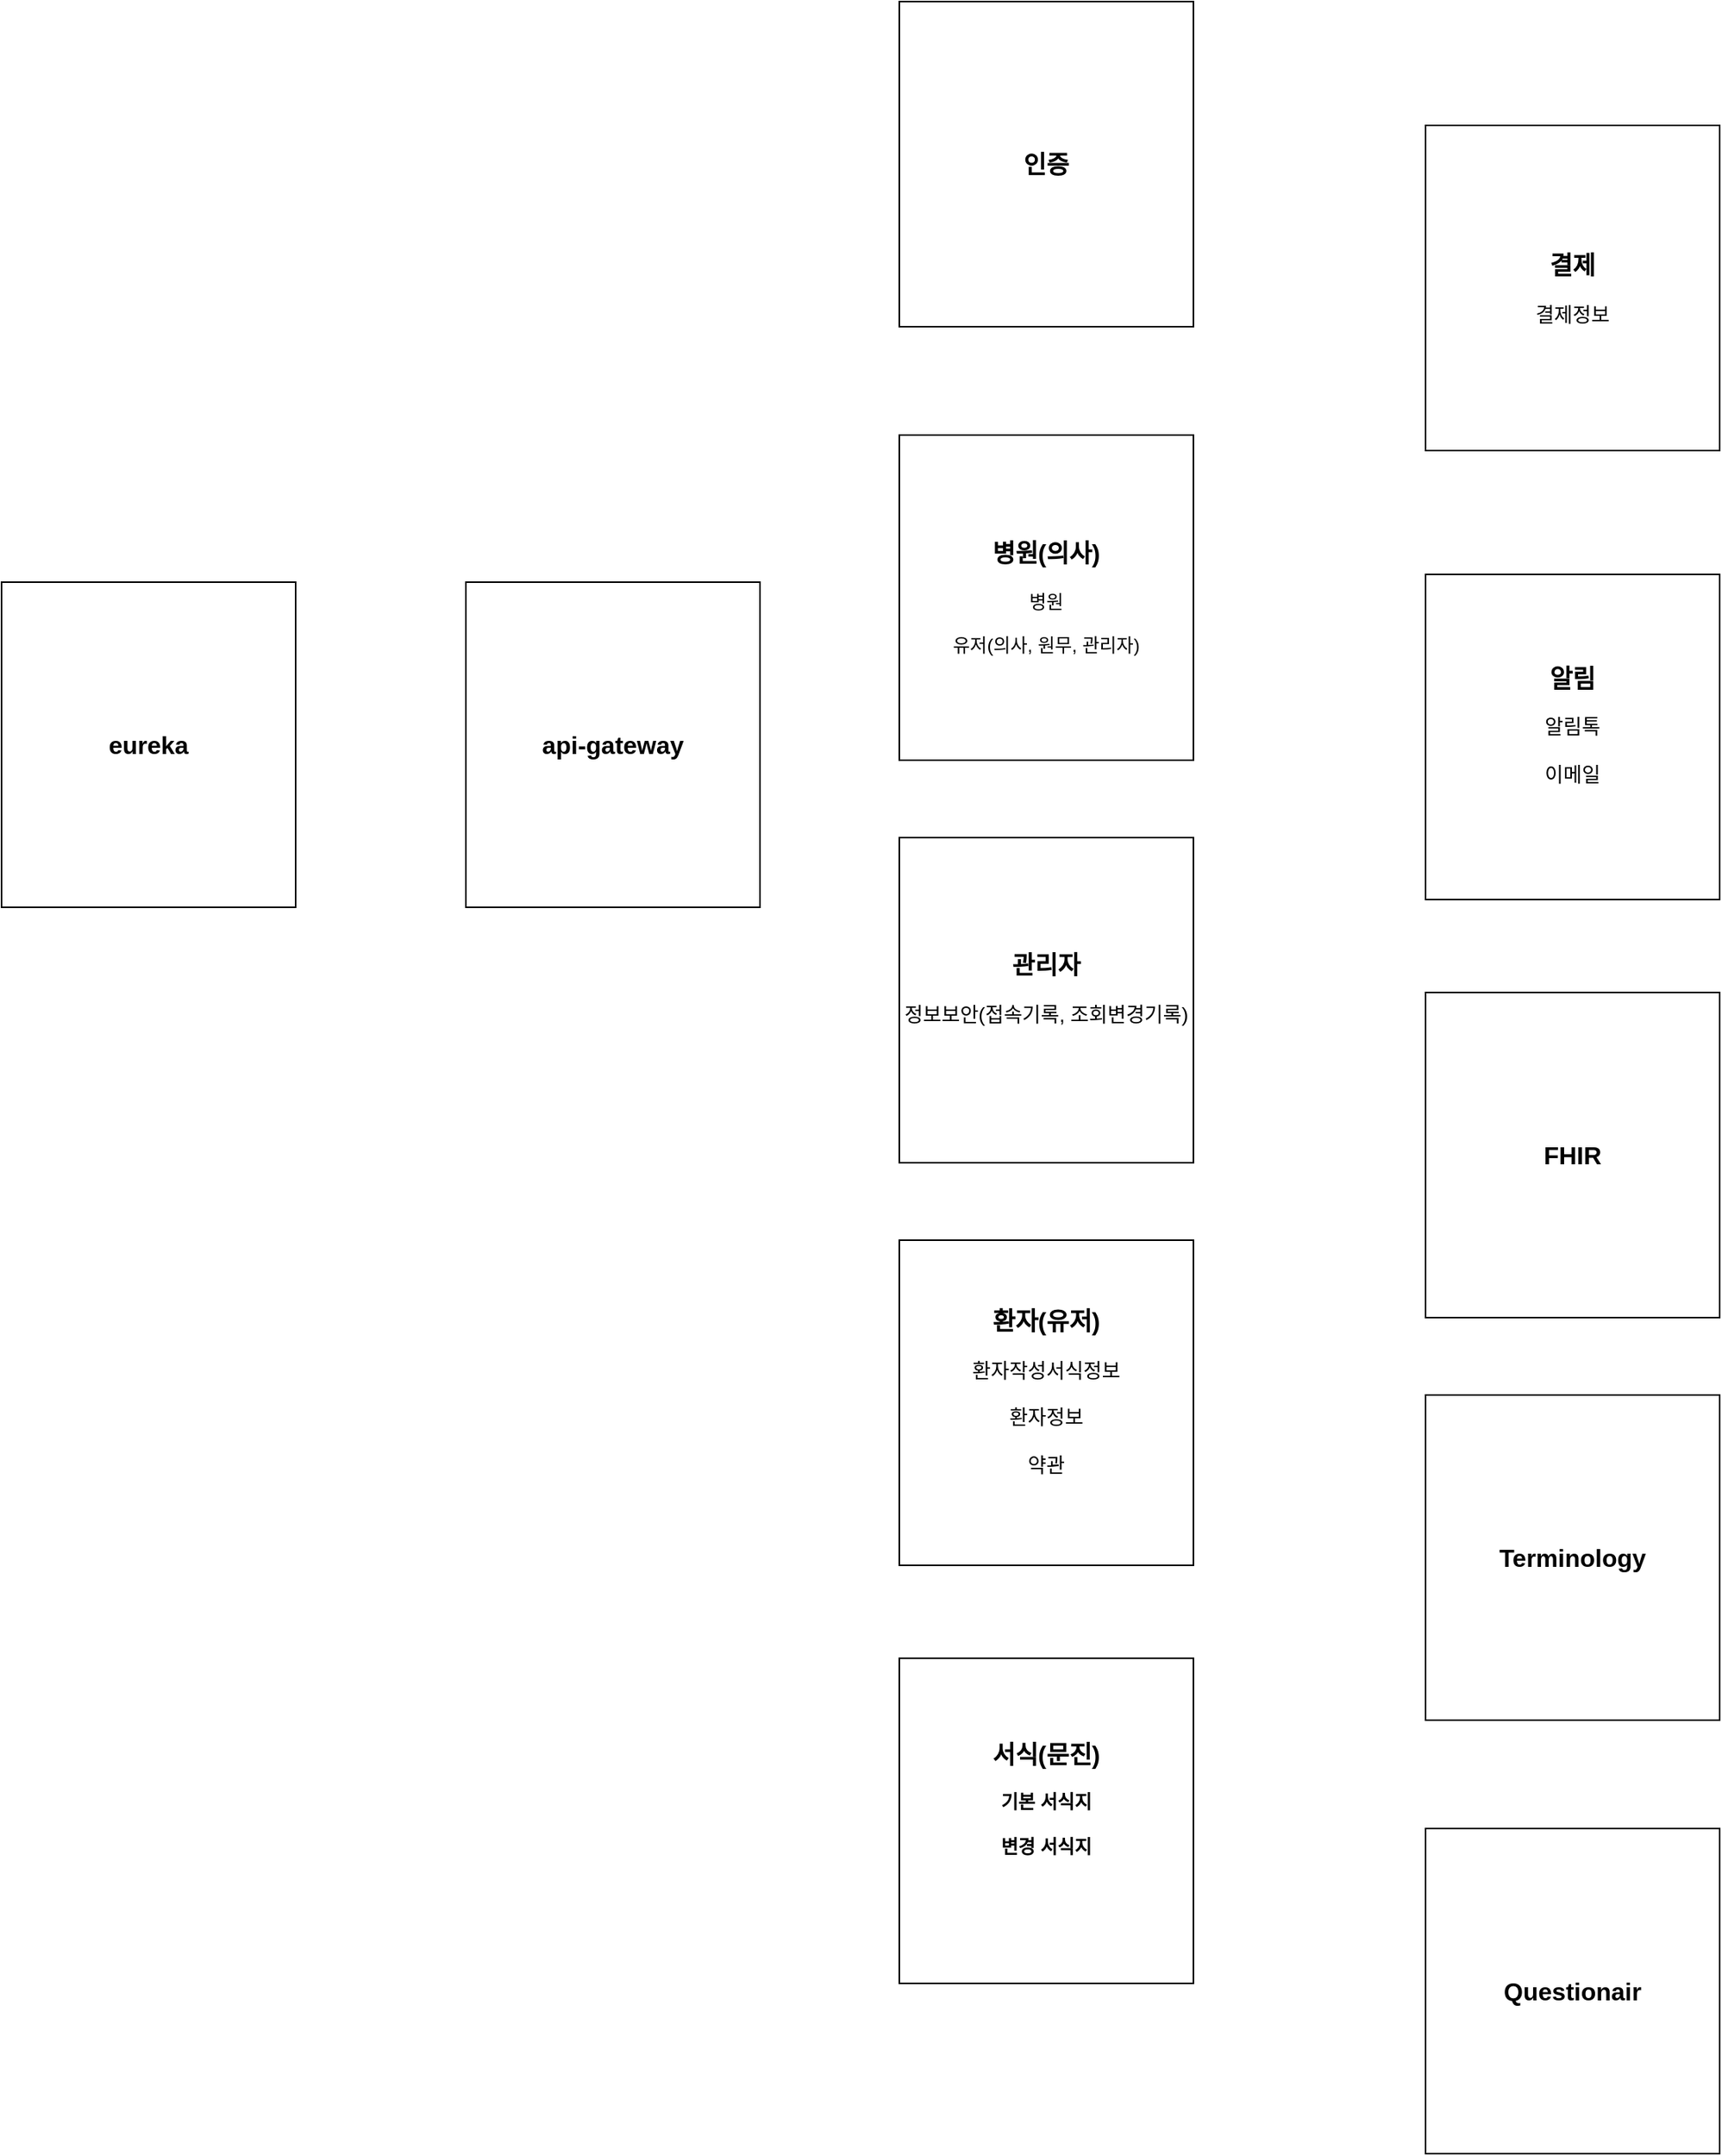 <mxfile version="21.7.2" type="github">
  <diagram name="페이지-1" id="xntE4QRQAVohVYgku4q2">
    <mxGraphModel dx="3217" dy="1265" grid="1" gridSize="10" guides="1" tooltips="1" connect="1" arrows="1" fold="1" page="1" pageScale="1" pageWidth="827" pageHeight="1169" math="0" shadow="0">
      <root>
        <mxCell id="0" />
        <mxCell id="1" parent="0" />
        <mxCell id="lN2TJ2HgKJQQcKIHXumm-1" value="&lt;b style=&quot;font-size: 16px;&quot;&gt;병원(의사)&lt;br&gt;&lt;/b&gt;&lt;br&gt;병원&lt;br&gt;&lt;br&gt;유저(의사, 원무, 관리자)&lt;br&gt;" style="rounded=0;whiteSpace=wrap;html=1;" parent="1" vertex="1">
          <mxGeometry x="-160" y="490" width="190" height="210" as="geometry" />
        </mxCell>
        <mxCell id="lN2TJ2HgKJQQcKIHXumm-2" value="&lt;font style=&quot;&quot;&gt;&lt;b style=&quot;&quot;&gt;&lt;font style=&quot;font-size: 16px;&quot;&gt;환자(유저)&lt;/font&gt;&lt;/b&gt;&lt;br&gt;&lt;br&gt;&lt;span style=&quot;font-size: 13px;&quot;&gt;환자작성서식정보&lt;/span&gt;&lt;br&gt;&lt;br&gt;&lt;span style=&quot;font-size: 13px;&quot;&gt;환자정보&lt;br&gt;&lt;br&gt;약관&lt;br&gt;&lt;/span&gt;&lt;br&gt;&lt;/font&gt;" style="rounded=0;whiteSpace=wrap;html=1;" parent="1" vertex="1">
          <mxGeometry x="-160" y="1010" width="190" height="210" as="geometry" />
        </mxCell>
        <mxCell id="lN2TJ2HgKJQQcKIHXumm-3" value="&lt;span style=&quot;font-size: 16px;&quot;&gt;&lt;b&gt;관리자&lt;/b&gt;&lt;/span&gt;&lt;br&gt;&lt;br&gt;&lt;font style=&quot;font-size: 13px;&quot;&gt;정보보안(접속기록, 조회변경기록)&lt;br&gt;&lt;br&gt;&lt;/font&gt;" style="rounded=0;whiteSpace=wrap;html=1;" parent="1" vertex="1">
          <mxGeometry x="-160" y="750" width="190" height="210" as="geometry" />
        </mxCell>
        <mxCell id="9MxwhZOGX7eoKfRrEs-K-1" value="&lt;span style=&quot;&quot;&gt;&lt;b&gt;&lt;font style=&quot;font-size: 16px;&quot;&gt;서식(문진)&lt;/font&gt;&lt;br&gt;&lt;br&gt;기본 서식지&lt;br&gt;&lt;br&gt;변경 서식지&lt;br&gt;&lt;br&gt;&lt;br&gt;&lt;/b&gt;&lt;/span&gt;" style="rounded=0;whiteSpace=wrap;html=1;" parent="1" vertex="1">
          <mxGeometry x="-160" y="1280" width="190" height="210" as="geometry" />
        </mxCell>
        <mxCell id="9MxwhZOGX7eoKfRrEs-K-2" value="&lt;span style=&quot;font-size: 16px;&quot;&gt;&lt;b&gt;알림&lt;/b&gt;&lt;/span&gt;&lt;br&gt;&lt;br&gt;&lt;font style=&quot;font-size: 13px;&quot;&gt;알림톡&lt;br&gt;&lt;br&gt;이메일&lt;br&gt;&lt;br&gt;&lt;/font&gt;" style="rounded=0;whiteSpace=wrap;html=1;" parent="1" vertex="1">
          <mxGeometry x="180" y="580" width="190" height="210" as="geometry" />
        </mxCell>
        <mxCell id="9MxwhZOGX7eoKfRrEs-K-3" value="&lt;span style=&quot;font-size: 16px;&quot;&gt;&lt;b&gt;결제&lt;/b&gt;&lt;/span&gt;&lt;br&gt;&lt;br&gt;&lt;font style=&quot;font-size: 13px;&quot;&gt;결제정보&lt;br&gt;&lt;/font&gt;" style="rounded=0;whiteSpace=wrap;html=1;" parent="1" vertex="1">
          <mxGeometry x="180" y="290" width="190" height="210" as="geometry" />
        </mxCell>
        <mxCell id="n2a-JxCkB4W6PoPBP0_h-3" value="&lt;span style=&quot;&quot;&gt;&lt;b&gt;&lt;span style=&quot;font-size: 16px;&quot;&gt;인증&lt;/span&gt;&lt;br&gt;&lt;/b&gt;&lt;/span&gt;" style="rounded=0;whiteSpace=wrap;html=1;" vertex="1" parent="1">
          <mxGeometry x="-160" y="210" width="190" height="210" as="geometry" />
        </mxCell>
        <mxCell id="n2a-JxCkB4W6PoPBP0_h-4" value="&lt;span style=&quot;&quot;&gt;&lt;b&gt;&lt;span style=&quot;font-size: 16px;&quot;&gt;api-gateway&lt;/span&gt;&lt;br&gt;&lt;/b&gt;&lt;/span&gt;" style="rounded=0;whiteSpace=wrap;html=1;" vertex="1" parent="1">
          <mxGeometry x="-440" y="585" width="190" height="210" as="geometry" />
        </mxCell>
        <mxCell id="n2a-JxCkB4W6PoPBP0_h-5" value="&lt;span style=&quot;&quot;&gt;&lt;b&gt;&lt;span style=&quot;font-size: 16px;&quot;&gt;eureka&lt;/span&gt;&lt;br&gt;&lt;/b&gt;&lt;/span&gt;" style="rounded=0;whiteSpace=wrap;html=1;" vertex="1" parent="1">
          <mxGeometry x="-740" y="585" width="190" height="210" as="geometry" />
        </mxCell>
        <mxCell id="n2a-JxCkB4W6PoPBP0_h-6" value="&lt;font style=&quot;&quot;&gt;&lt;span style=&quot;font-size: 16px;&quot;&gt;&lt;b&gt;FHIR&lt;/b&gt;&lt;/span&gt;&lt;br&gt;&lt;/font&gt;" style="rounded=0;whiteSpace=wrap;html=1;" vertex="1" parent="1">
          <mxGeometry x="180" y="850" width="190" height="210" as="geometry" />
        </mxCell>
        <mxCell id="n2a-JxCkB4W6PoPBP0_h-7" value="&lt;font style=&quot;&quot;&gt;&lt;span style=&quot;font-size: 16px;&quot;&gt;&lt;b&gt;Terminology&lt;/b&gt;&lt;/span&gt;&lt;br&gt;&lt;/font&gt;" style="rounded=0;whiteSpace=wrap;html=1;" vertex="1" parent="1">
          <mxGeometry x="180" y="1110" width="190" height="210" as="geometry" />
        </mxCell>
        <mxCell id="n2a-JxCkB4W6PoPBP0_h-8" value="&lt;font style=&quot;&quot;&gt;&lt;span style=&quot;font-size: 16px;&quot;&gt;&lt;b&gt;Questionair&lt;/b&gt;&lt;/span&gt;&lt;br&gt;&lt;/font&gt;" style="rounded=0;whiteSpace=wrap;html=1;" vertex="1" parent="1">
          <mxGeometry x="180" y="1390" width="190" height="210" as="geometry" />
        </mxCell>
      </root>
    </mxGraphModel>
  </diagram>
</mxfile>
